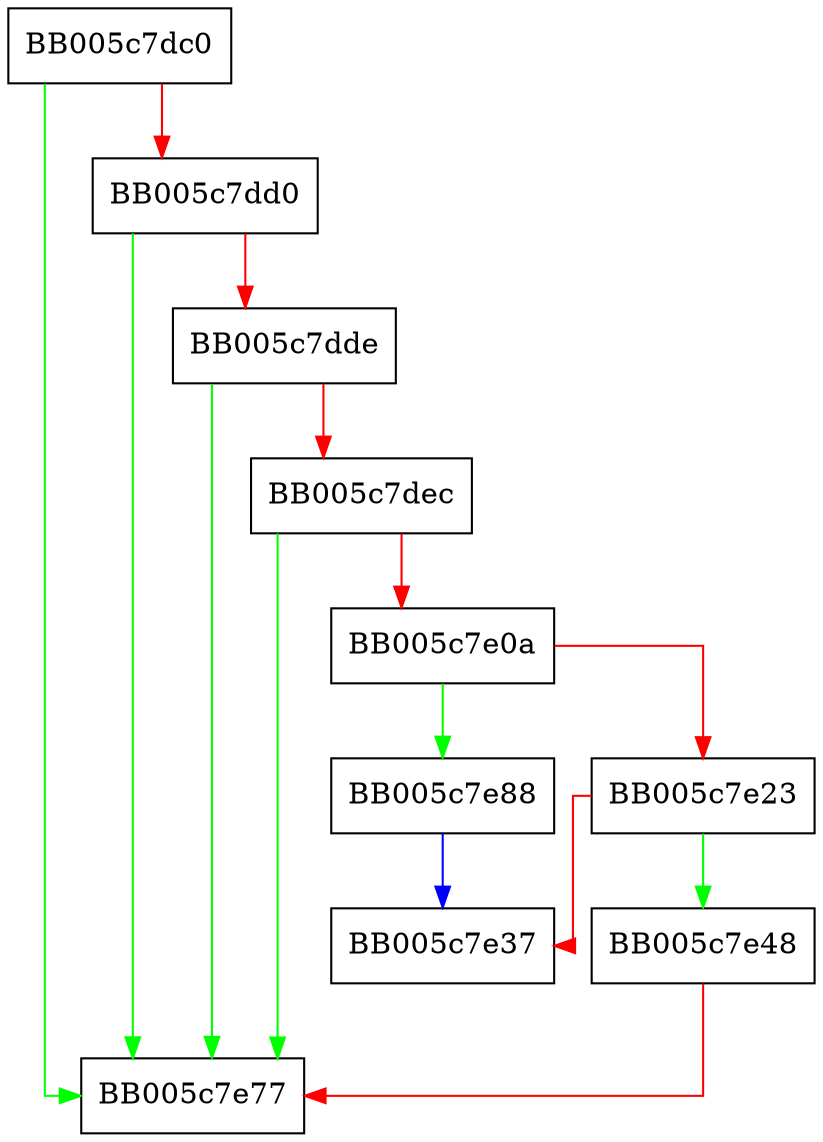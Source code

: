 digraph EVP_KDF_CTX_dup {
  node [shape="box"];
  graph [splines=ortho];
  BB005c7dc0 -> BB005c7e77 [color="green"];
  BB005c7dc0 -> BB005c7dd0 [color="red"];
  BB005c7dd0 -> BB005c7e77 [color="green"];
  BB005c7dd0 -> BB005c7dde [color="red"];
  BB005c7dde -> BB005c7e77 [color="green"];
  BB005c7dde -> BB005c7dec [color="red"];
  BB005c7dec -> BB005c7e77 [color="green"];
  BB005c7dec -> BB005c7e0a [color="red"];
  BB005c7e0a -> BB005c7e88 [color="green"];
  BB005c7e0a -> BB005c7e23 [color="red"];
  BB005c7e23 -> BB005c7e48 [color="green"];
  BB005c7e23 -> BB005c7e37 [color="red"];
  BB005c7e48 -> BB005c7e77 [color="red"];
  BB005c7e88 -> BB005c7e37 [color="blue"];
}